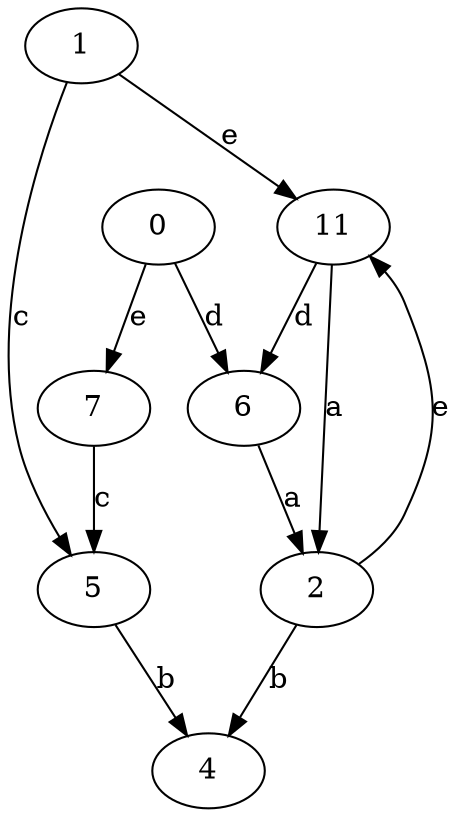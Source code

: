 strict digraph  {
1;
2;
4;
5;
6;
7;
11;
0;
1 -> 5  [label=c];
1 -> 11  [label=e];
2 -> 4  [label=b];
2 -> 11  [label=e];
5 -> 4  [label=b];
6 -> 2  [label=a];
7 -> 5  [label=c];
11 -> 2  [label=a];
11 -> 6  [label=d];
0 -> 6  [label=d];
0 -> 7  [label=e];
}
